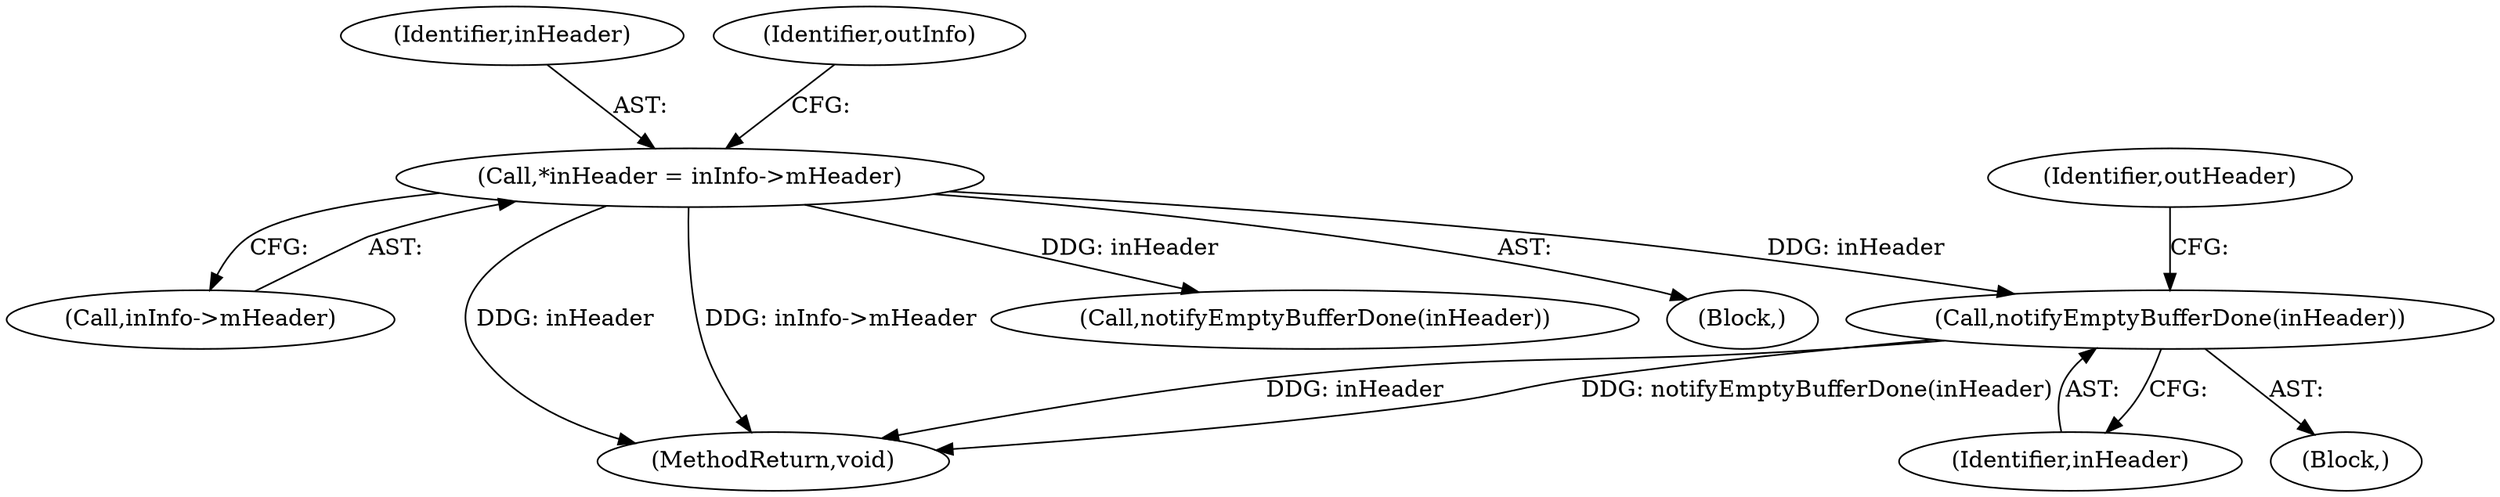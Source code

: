 digraph "0_Android_7cea5cb64b83d690fe02bc210bbdf08f5a87636f@pointer" {
"1000161" [label="(Call,notifyEmptyBufferDone(inHeader))"];
"1000131" [label="(Call,*inHeader = inInfo->mHeader)"];
"1000131" [label="(Call,*inHeader = inInfo->mHeader)"];
"1000133" [label="(Call,inInfo->mHeader)"];
"1000165" [label="(Identifier,outHeader)"];
"1000153" [label="(Block,)"];
"1000161" [label="(Call,notifyEmptyBufferDone(inHeader))"];
"1000162" [label="(Identifier,inHeader)"];
"1000132" [label="(Identifier,inHeader)"];
"1000138" [label="(Identifier,outInfo)"];
"1000324" [label="(MethodReturn,void)"];
"1000304" [label="(Call,notifyEmptyBufferDone(inHeader))"];
"1000124" [label="(Block,)"];
"1000161" -> "1000153"  [label="AST: "];
"1000161" -> "1000162"  [label="CFG: "];
"1000162" -> "1000161"  [label="AST: "];
"1000165" -> "1000161"  [label="CFG: "];
"1000161" -> "1000324"  [label="DDG: inHeader"];
"1000161" -> "1000324"  [label="DDG: notifyEmptyBufferDone(inHeader)"];
"1000131" -> "1000161"  [label="DDG: inHeader"];
"1000131" -> "1000124"  [label="AST: "];
"1000131" -> "1000133"  [label="CFG: "];
"1000132" -> "1000131"  [label="AST: "];
"1000133" -> "1000131"  [label="AST: "];
"1000138" -> "1000131"  [label="CFG: "];
"1000131" -> "1000324"  [label="DDG: inHeader"];
"1000131" -> "1000324"  [label="DDG: inInfo->mHeader"];
"1000131" -> "1000304"  [label="DDG: inHeader"];
}
